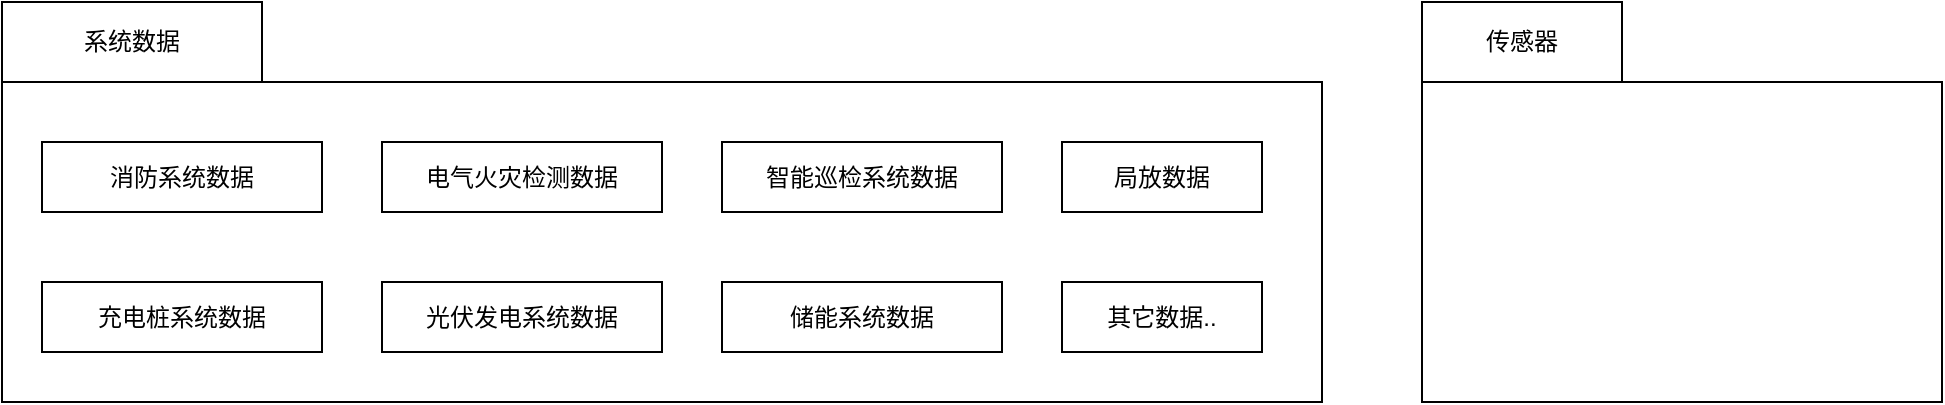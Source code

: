 <mxfile version="13.7.9" type="github">
  <diagram id="Hz9SQZm9DBwmcALDKWFs" name="Page-1">
    <mxGraphModel dx="1351" dy="736" grid="1" gridSize="10" guides="1" tooltips="1" connect="1" arrows="1" fold="1" page="1" pageScale="1" pageWidth="827" pageHeight="1169" math="0" shadow="0">
      <root>
        <mxCell id="0" />
        <mxCell id="1" parent="0" />
        <mxCell id="7Oax_VJaz0vtxvODjcff-1" value="" style="rounded=0;whiteSpace=wrap;html=1;" vertex="1" parent="1">
          <mxGeometry x="120" y="525" width="660" height="160" as="geometry" />
        </mxCell>
        <mxCell id="7Oax_VJaz0vtxvODjcff-2" value="" style="rounded=0;whiteSpace=wrap;html=1;" vertex="1" parent="1">
          <mxGeometry x="830" y="525" width="260" height="160" as="geometry" />
        </mxCell>
        <mxCell id="7Oax_VJaz0vtxvODjcff-3" value="系统数据" style="rounded=0;whiteSpace=wrap;html=1;" vertex="1" parent="1">
          <mxGeometry x="120" y="485" width="130" height="40" as="geometry" />
        </mxCell>
        <mxCell id="7Oax_VJaz0vtxvODjcff-4" value="传感器" style="rounded=0;whiteSpace=wrap;html=1;" vertex="1" parent="1">
          <mxGeometry x="830" y="485" width="100" height="40" as="geometry" />
        </mxCell>
        <mxCell id="7Oax_VJaz0vtxvODjcff-5" value="消防系统数据" style="rounded=0;whiteSpace=wrap;html=1;" vertex="1" parent="1">
          <mxGeometry x="140" y="555" width="140" height="35" as="geometry" />
        </mxCell>
        <mxCell id="7Oax_VJaz0vtxvODjcff-6" value="电气火灾检测数据" style="rounded=0;whiteSpace=wrap;html=1;" vertex="1" parent="1">
          <mxGeometry x="310" y="555" width="140" height="35" as="geometry" />
        </mxCell>
        <mxCell id="7Oax_VJaz0vtxvODjcff-7" value="智能巡检系统数据" style="rounded=0;whiteSpace=wrap;html=1;" vertex="1" parent="1">
          <mxGeometry x="480" y="555" width="140" height="35" as="geometry" />
        </mxCell>
        <mxCell id="7Oax_VJaz0vtxvODjcff-8" value="充电桩系统数据" style="rounded=0;whiteSpace=wrap;html=1;" vertex="1" parent="1">
          <mxGeometry x="140" y="625" width="140" height="35" as="geometry" />
        </mxCell>
        <mxCell id="7Oax_VJaz0vtxvODjcff-9" value="光伏发电系统数据" style="rounded=0;whiteSpace=wrap;html=1;" vertex="1" parent="1">
          <mxGeometry x="310" y="625" width="140" height="35" as="geometry" />
        </mxCell>
        <mxCell id="7Oax_VJaz0vtxvODjcff-10" value="储能系统数据" style="rounded=0;whiteSpace=wrap;html=1;" vertex="1" parent="1">
          <mxGeometry x="480" y="625" width="140" height="35" as="geometry" />
        </mxCell>
        <mxCell id="7Oax_VJaz0vtxvODjcff-11" value="局放数据" style="rounded=0;whiteSpace=wrap;html=1;" vertex="1" parent="1">
          <mxGeometry x="650" y="555" width="100" height="35" as="geometry" />
        </mxCell>
        <mxCell id="7Oax_VJaz0vtxvODjcff-12" value="其它数据.." style="rounded=0;whiteSpace=wrap;html=1;" vertex="1" parent="1">
          <mxGeometry x="650" y="625" width="100" height="35" as="geometry" />
        </mxCell>
      </root>
    </mxGraphModel>
  </diagram>
</mxfile>

